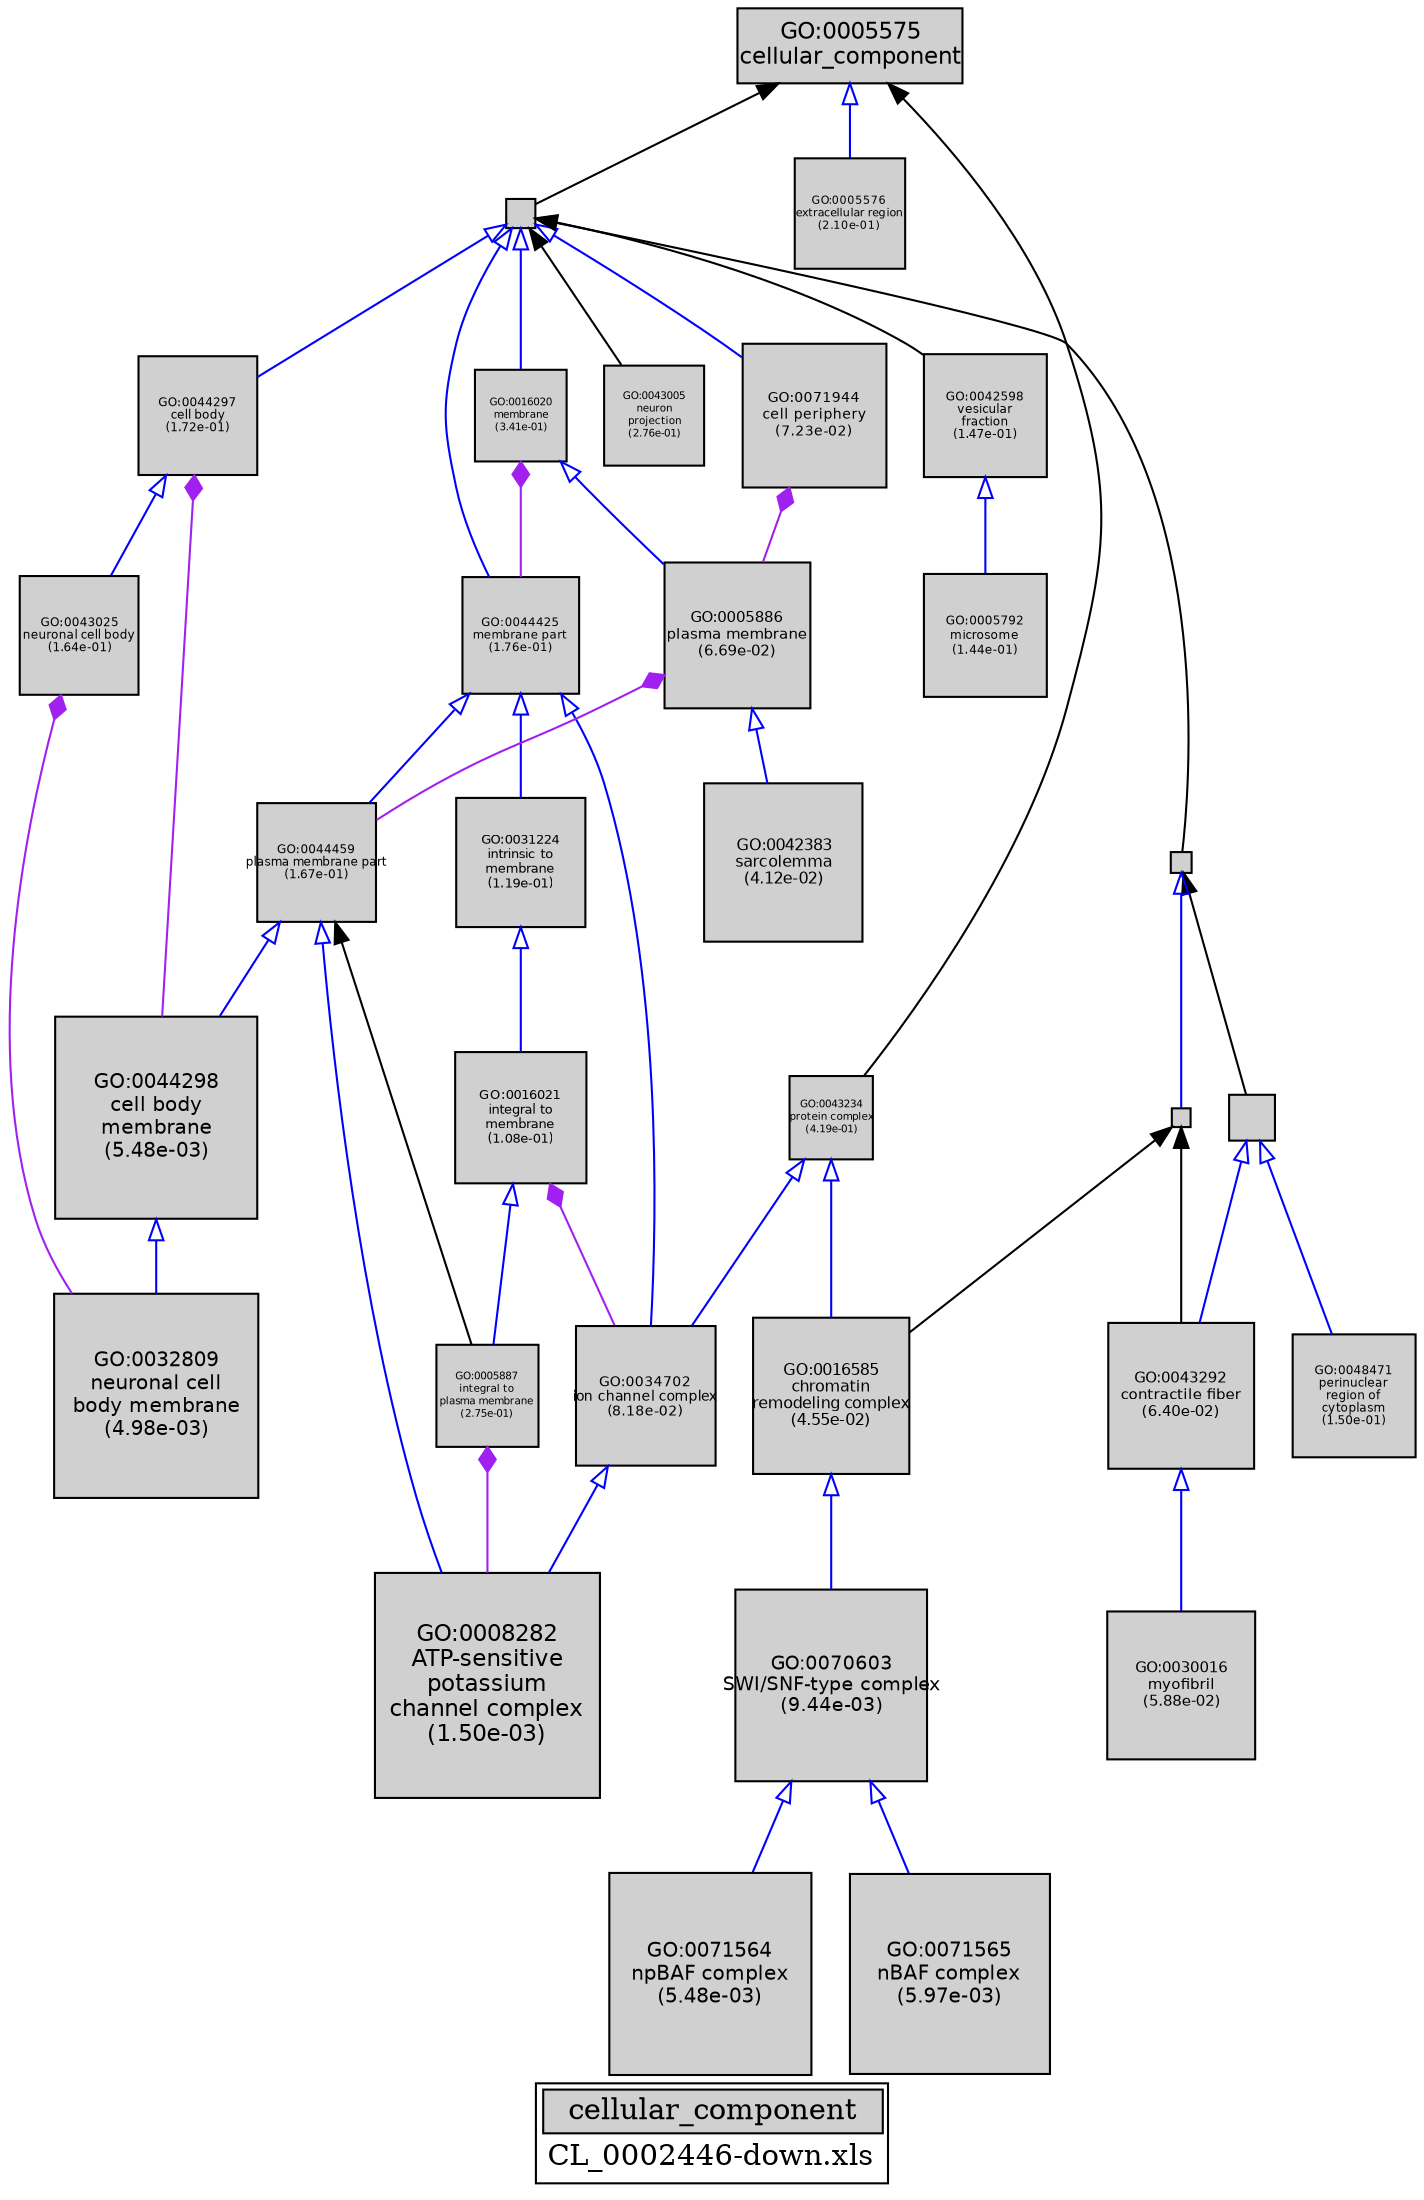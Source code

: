 digraph "cellular_component" {
graph [ bgcolor = "#FFFFFF", label = <<TABLE COLOR="black" BGCOLOR="white"><TR><TD COLSPAN="2" BGCOLOR="#D0D0D0"><FONT COLOR="black">cellular_component</FONT></TD></TR><TR><TD BORDER="0">CL_0002446-down.xls</TD></TR></TABLE>> ];
node [ fontname = "Helvetica" ];

subgraph "nodes" {

node [ style = "filled", fixedsize = "true", width = 1, shape = "box", fontsize = 9, fillcolor = "#D0D0D0", fontcolor = "black", color = "black" ];

"GO:0042383" [ URL = "#GO:0042383", label = <<TABLE BORDER="0"><TR><TD>GO:0042383<BR/>sarcolemma<BR/>(4.12e-02)</TD></TR></TABLE>>, width = 1.05289993414, shape = "box", fontsize = 7.58087952582, height = 1.05289993414 ];
"GO:0005792" [ URL = "#GO:0005792", label = <<TABLE BORDER="0"><TR><TD>GO:0005792<BR/>microsome<BR/>(1.44e-01)</TD></TR></TABLE>>, width = 0.823353568191, shape = "box", fontsize = 5.92814569098, height = 0.823353568191 ];
"GO:0042598" [ URL = "#GO:0042598", label = <<TABLE BORDER="0"><TR><TD>GO:0042598<BR/>vesicular<BR/>fraction<BR/>(1.47e-01)</TD></TR></TABLE>>, width = 0.818337467262, shape = "box", fontsize = 5.89202976429, height = 0.818337467262 ];
"GO:0032809" [ URL = "#GO:0032809", label = <<TABLE BORDER="0"><TR><TD>GO:0032809<BR/>neuronal cell<BR/>body membrane<BR/>(4.98e-03)</TD></TR></TABLE>>, width = 1.35496274042, shape = "box", fontsize = 9.75573173101, height = 1.35496274042 ];
"GO:0044444" [ URL = "#GO:0044444", label = "", width = 0.306226980243, shape = "box", height = 0.306226980243 ];
"GO:0016585" [ URL = "#GO:0016585", label = <<TABLE BORDER="0"><TR><TD>GO:0016585<BR/>chromatin<BR/>remodeling complex<BR/>(4.55e-02)</TD></TR></TABLE>>, width = 1.03644730873, shape = "box", fontsize = 7.46242062287, height = 1.03644730873 ];
"GO:0044425" [ URL = "#GO:0044425", label = <<TABLE BORDER="0"><TR><TD>GO:0044425<BR/>membrane part<BR/>(1.76e-01)</TD></TR></TABLE>>, width = 0.779394610996, shape = "box", fontsize = 5.61164119917, height = 0.779394610996 ];
"GO:0016021" [ URL = "#GO:0016021", label = <<TABLE BORDER="0"><TR><TD>GO:0016021<BR/>integral to<BR/>membrane<BR/>(1.08e-01)</TD></TR></TABLE>>, width = 0.880448693354, shape = "box", fontsize = 6.33923059215, height = 0.880448693354 ];
"GO:0043234" [ URL = "#GO:0043234", label = <<TABLE BORDER="0"><TR><TD>GO:0043234<BR/>protein complex<BR/>(4.19e-01)</TD></TR></TABLE>>, width = 0.556677697807, shape = "box", fontsize = 5.0, height = 0.556677697807 ];
"GO:0044297" [ URL = "#GO:0044297", label = <<TABLE BORDER="0"><TR><TD>GO:0044297<BR/>cell body<BR/>(1.72e-01)</TD></TR></TABLE>>, width = 0.784830019054, shape = "box", fontsize = 5.65077613719, height = 0.784830019054 ];
"GO:0044459" [ URL = "#GO:0044459", label = <<TABLE BORDER="0"><TR><TD>GO:0044459<BR/>plasma membrane part<BR/>(1.67e-01)</TD></TR></TABLE>>, width = 0.791640184769, shape = "box", fontsize = 5.69980933033, height = 0.791640184769 ];
"GO:0005576" [ URL = "#GO:0005576", label = <<TABLE BORDER="0"><TR><TD>GO:0005576<BR/>extracellular region<BR/>(2.10e-01)</TD></TR></TABLE>>, width = 0.740185766432, shape = "box", fontsize = 5.32933751831, height = 0.740185766432 ];
"GO:0043229" [ URL = "#GO:0043229", label = "", width = 0.121865093639, shape = "box", height = 0.121865093639 ];
"GO:0044464" [ URL = "#GO:0044464", label = "", width = 0.19041362743, shape = "box", height = 0.19041362743 ];
"GO:0043005" [ URL = "#GO:0043005", label = <<TABLE BORDER="0"><TR><TD>GO:0043005<BR/>neuron<BR/>projection<BR/>(2.76e-01)</TD></TR></TABLE>>, width = 0.673367535036, shape = "box", fontsize = 5.0, height = 0.673367535036 ];
"GO:0071564" [ URL = "#GO:0071564", label = <<TABLE BORDER="0"><TR><TD>GO:0071564<BR/>npBAF complex<BR/>(5.48e-03)</TD></TR></TABLE>>, width = 1.34282463937, shape = "box", fontsize = 9.66833740349, height = 1.34282463937 ];
"GO:0071565" [ URL = "#GO:0071565", label = <<TABLE BORDER="0"><TR><TD>GO:0071565<BR/>nBAF complex<BR/>(5.97e-03)</TD></TR></TABLE>>, width = 1.33164927226, shape = "box", fontsize = 9.5878747603, height = 1.33164927226 ];
"GO:0005887" [ URL = "#GO:0005887", label = <<TABLE BORDER="0"><TR><TD>GO:0005887<BR/>integral to<BR/>plasma membrane<BR/>(2.75e-01)</TD></TR></TABLE>>, width = 0.674415669463, shape = "box", fontsize = 5.0, height = 0.674415669463 ];
"GO:0005886" [ URL = "#GO:0005886", label = <<TABLE BORDER="0"><TR><TD>GO:0005886<BR/>plasma membrane<BR/>(6.69e-02)</TD></TR></TABLE>>, width = 0.970265350675, shape = "box", fontsize = 6.98591052486, height = 0.970265350675 ];
"GO:0071944" [ URL = "#GO:0071944", label = <<TABLE BORDER="0"><TR><TD>GO:0071944<BR/>cell periphery<BR/>(7.23e-02)</TD></TR></TABLE>>, width = 0.956385645198, shape = "box", fontsize = 6.88597664542, height = 0.956385645198 ];
"GO:0048471" [ URL = "#GO:0048471", label = <<TABLE BORDER="0"><TR><TD>GO:0048471<BR/>perinuclear<BR/>region of<BR/>cytoplasm<BR/>(1.50e-01)</TD></TR></TABLE>>, width = 0.814034417371, shape = "box", fontsize = 5.86104780507, height = 0.814034417371 ];
"GO:0034702" [ URL = "#GO:0034702", label = <<TABLE BORDER="0"><TR><TD>GO:0034702<BR/>ion channel complex<BR/>(8.18e-02)</TD></TR></TABLE>>, width = 0.933953848306, shape = "box", fontsize = 6.7244677078, height = 0.933953848306 ];
"GO:0044424" [ URL = "#GO:0044424", label = "", width = 0.132659590569, shape = "box", height = 0.132659590569 ];
"GO:0043292" [ URL = "#GO:0043292", label = <<TABLE BORDER="0"><TR><TD>GO:0043292<BR/>contractile fiber<BR/>(6.40e-02)</TD></TR></TABLE>>, width = 0.978033053766, shape = "box", fontsize = 7.04183798712, height = 0.978033053766 ];
"GO:0016020" [ URL = "#GO:0016020", label = <<TABLE BORDER="0"><TR><TD>GO:0016020<BR/>membrane<BR/>(3.41e-01)</TD></TR></TABLE>>, width = 0.616806585289, shape = "box", fontsize = 5.0, height = 0.616806585289 ];
"GO:0005575" [ URL = "#GO:0005575", label = <<TABLE BORDER="0"><TR><TD>GO:0005575<BR/>cellular_component</TD></TR></TABLE>>, width = 1.5, shape = "box", fontsize = 10.8 ];
"GO:0044298" [ URL = "#GO:0044298", label = <<TABLE BORDER="0"><TR><TD>GO:0044298<BR/>cell body<BR/>membrane<BR/>(5.48e-03)</TD></TR></TABLE>>, width = 1.34282463937, shape = "box", fontsize = 9.66833740349, height = 1.34282463937 ];
"GO:0043025" [ URL = "#GO:0043025", label = <<TABLE BORDER="0"><TR><TD>GO:0043025<BR/>neuronal cell body<BR/>(1.64e-01)</TD></TR></TABLE>>, width = 0.795299342049, shape = "box", fontsize = 5.72615526275, height = 0.795299342049 ];
"GO:0030016" [ URL = "#GO:0030016", label = <<TABLE BORDER="0"><TR><TD>GO:0030016<BR/>myofibril<BR/>(5.88e-02)</TD></TR></TABLE>>, width = 0.992818350983, shape = "box", fontsize = 7.14829212708, height = 0.992818350983 ];
"GO:0008282" [ URL = "#GO:0008282", label = <<TABLE BORDER="0"><TR><TD>GO:0008282<BR/>ATP-sensitive<BR/>potassium<BR/>channel complex<BR/>(1.50e-03)</TD></TR></TABLE>>, width = 1.5, shape = "box", fontsize = 10.8, height = 1.5 ];
"GO:0070603" [ URL = "#GO:0070603", label = <<TABLE BORDER="0"><TR><TD>GO:0070603<BR/>SWI/SNF-type complex<BR/>(9.44e-03)</TD></TR></TABLE>>, width = 1.27105094279, shape = "box", fontsize = 9.15156678809, height = 1.27105094279 ];
"GO:0031224" [ URL = "#GO:0031224", label = <<TABLE BORDER="0"><TR><TD>GO:0031224<BR/>intrinsic to<BR/>membrane<BR/>(1.19e-01)</TD></TR></TABLE>>, width = 0.862800301616, shape = "box", fontsize = 6.21216217163, height = 0.862800301616 ];
}
subgraph "edges" {


edge [ dir = "back", weight = 1 ];
subgraph "regulates" {


edge [ color = "cyan", arrowtail = "none" ];
subgraph "positive" {


edge [ color = "green", arrowtail = "vee" ];
}
subgraph "negative" {


edge [ color = "red", arrowtail = "tee" ];
}
}
subgraph "part_of" {


edge [ color = "purple", arrowtail = "diamond", weight = 2.5 ];
"GO:0016020" -> "GO:0044425";
"GO:0071944" -> "GO:0005886";
"GO:0005887" -> "GO:0008282";
"GO:0016021" -> "GO:0034702";
"GO:0005886" -> "GO:0044459";
"GO:0043025" -> "GO:0032809";
"GO:0044297" -> "GO:0044298";
}
subgraph "is_a" {


edge [ color = "blue", arrowtail = "empty", weight = 5.0 ];
"GO:0044464" -> "GO:0044425";
"GO:0070603" -> "GO:0071565";
"GO:0044424" -> "GO:0043229";
"GO:0044425" -> "GO:0044459";
"GO:0016020" -> "GO:0005886";
"GO:0043292" -> "GO:0030016";
"GO:0044444" -> "GO:0043292";
"GO:0042598" -> "GO:0005792";
"GO:0034702" -> "GO:0008282";
"GO:0044425" -> "GO:0031224";
"GO:0044459" -> "GO:0008282";
"GO:0031224" -> "GO:0016021";
"GO:0043234" -> "GO:0034702";
"GO:0044464" -> "GO:0071944";
"GO:0016021" -> "GO:0005887";
"GO:0044444" -> "GO:0048471";
"GO:0070603" -> "GO:0071564";
"GO:0044298" -> "GO:0032809";
"GO:0005886" -> "GO:0042383";
"GO:0044459" -> "GO:0044298";
"GO:0044297" -> "GO:0043025";
"GO:0044464" -> "GO:0044297";
"GO:0044425" -> "GO:0034702";
"GO:0005575" -> "GO:0005576";
"GO:0016585" -> "GO:0070603";
"GO:0044464" -> "GO:0016020";
"GO:0043234" -> "GO:0016585";
}
"GO:0043229" -> "GO:0043292";
"GO:0044464" -> "GO:0043005";
"GO:0044459" -> "GO:0005887";
"GO:0005575" -> "GO:0044464";
"GO:0044464" -> "GO:0044424";
"GO:0005575" -> "GO:0043234";
"GO:0044464" -> "GO:0042598";
"GO:0044424" -> "GO:0044444";
"GO:0043229" -> "GO:0016585";
}
}
